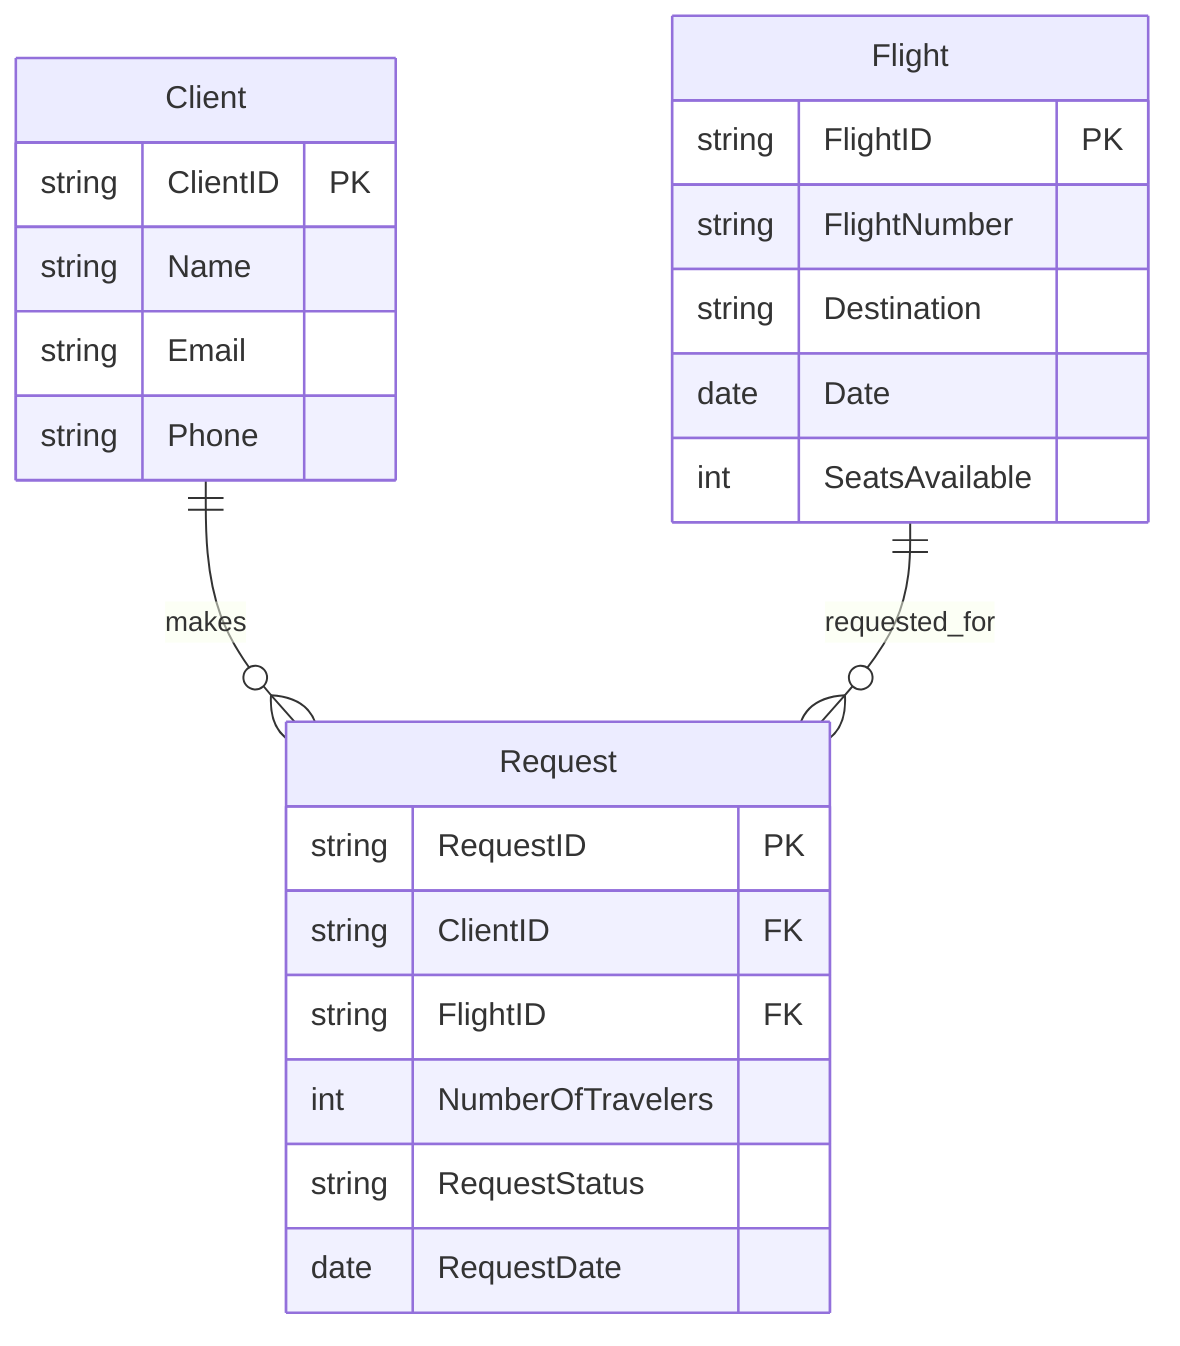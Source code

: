 erDiagram
    Client {
        string ClientID PK
        string Name
        string Email
        string Phone
    }

    Flight {
        string FlightID PK
        string FlightNumber
        string Destination
        date Date
        int SeatsAvailable
    }

    Request {
        string RequestID PK
        string ClientID FK
        string FlightID FK
        int NumberOfTravelers
        string RequestStatus
        date RequestDate
    }

    Client ||--o{ Request : "makes"
    Flight ||--o{ Request : "requested_for"